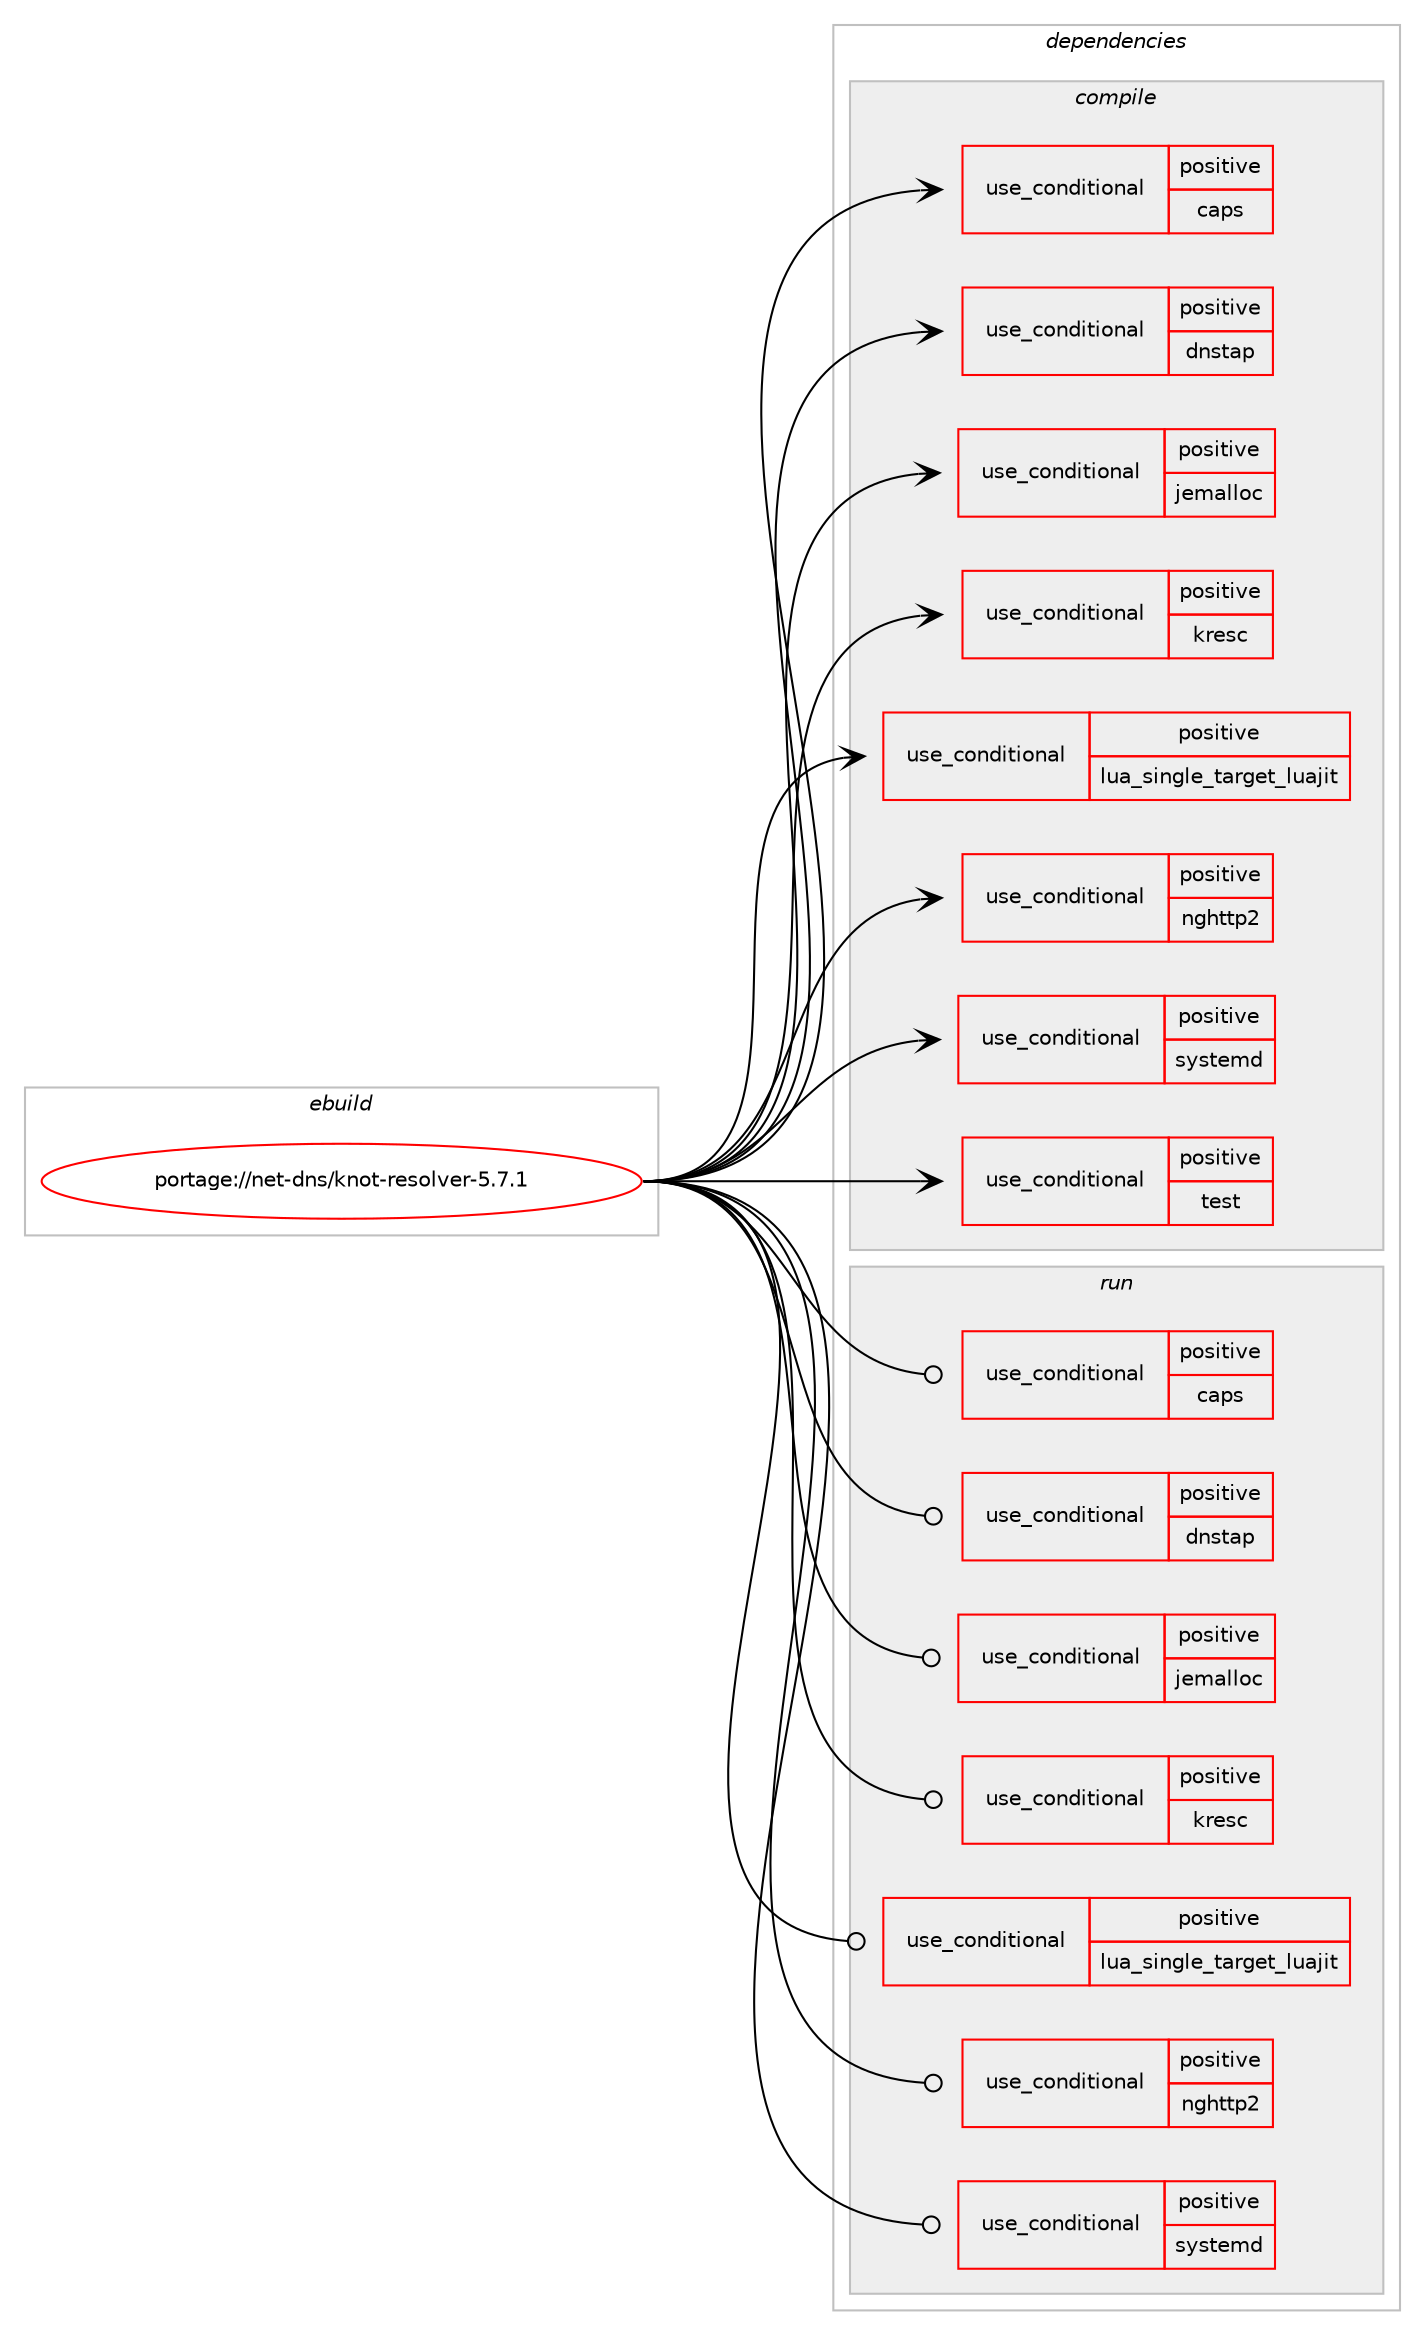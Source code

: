digraph prolog {

# *************
# Graph options
# *************

newrank=true;
concentrate=true;
compound=true;
graph [rankdir=LR,fontname=Helvetica,fontsize=10,ranksep=1.5];#, ranksep=2.5, nodesep=0.2];
edge  [arrowhead=vee];
node  [fontname=Helvetica,fontsize=10];

# **********
# The ebuild
# **********

subgraph cluster_leftcol {
color=gray;
rank=same;
label=<<i>ebuild</i>>;
id [label="portage://net-dns/knot-resolver-5.7.1", color=red, width=4, href="../net-dns/knot-resolver-5.7.1.svg"];
}

# ****************
# The dependencies
# ****************

subgraph cluster_midcol {
color=gray;
label=<<i>dependencies</i>>;
subgraph cluster_compile {
fillcolor="#eeeeee";
style=filled;
label=<<i>compile</i>>;
subgraph cond951 {
dependency1128 [label=<<TABLE BORDER="0" CELLBORDER="1" CELLSPACING="0" CELLPADDING="4"><TR><TD ROWSPAN="3" CELLPADDING="10">use_conditional</TD></TR><TR><TD>positive</TD></TR><TR><TD>caps</TD></TR></TABLE>>, shape=none, color=red];
# *** BEGIN UNKNOWN DEPENDENCY TYPE (TODO) ***
# dependency1128 -> package_dependency(portage://net-dns/knot-resolver-5.7.1,install,no,sys-libs,libcap-ng,none,[,,],[],[])
# *** END UNKNOWN DEPENDENCY TYPE (TODO) ***

}
id:e -> dependency1128:w [weight=20,style="solid",arrowhead="vee"];
subgraph cond952 {
dependency1129 [label=<<TABLE BORDER="0" CELLBORDER="1" CELLSPACING="0" CELLPADDING="4"><TR><TD ROWSPAN="3" CELLPADDING="10">use_conditional</TD></TR><TR><TD>positive</TD></TR><TR><TD>dnstap</TD></TR></TABLE>>, shape=none, color=red];
# *** BEGIN UNKNOWN DEPENDENCY TYPE (TODO) ***
# dependency1129 -> package_dependency(portage://net-dns/knot-resolver-5.7.1,install,no,dev-libs,fstrm,none,[,,],[],[])
# *** END UNKNOWN DEPENDENCY TYPE (TODO) ***

# *** BEGIN UNKNOWN DEPENDENCY TYPE (TODO) ***
# dependency1129 -> package_dependency(portage://net-dns/knot-resolver-5.7.1,install,no,dev-libs,protobuf-c,none,[,,],any_same_slot,[])
# *** END UNKNOWN DEPENDENCY TYPE (TODO) ***

}
id:e -> dependency1129:w [weight=20,style="solid",arrowhead="vee"];
subgraph cond953 {
dependency1130 [label=<<TABLE BORDER="0" CELLBORDER="1" CELLSPACING="0" CELLPADDING="4"><TR><TD ROWSPAN="3" CELLPADDING="10">use_conditional</TD></TR><TR><TD>positive</TD></TR><TR><TD>jemalloc</TD></TR></TABLE>>, shape=none, color=red];
# *** BEGIN UNKNOWN DEPENDENCY TYPE (TODO) ***
# dependency1130 -> package_dependency(portage://net-dns/knot-resolver-5.7.1,install,no,dev-libs,jemalloc,none,[,,],any_same_slot,[])
# *** END UNKNOWN DEPENDENCY TYPE (TODO) ***

}
id:e -> dependency1130:w [weight=20,style="solid",arrowhead="vee"];
subgraph cond954 {
dependency1131 [label=<<TABLE BORDER="0" CELLBORDER="1" CELLSPACING="0" CELLPADDING="4"><TR><TD ROWSPAN="3" CELLPADDING="10">use_conditional</TD></TR><TR><TD>positive</TD></TR><TR><TD>kresc</TD></TR></TABLE>>, shape=none, color=red];
# *** BEGIN UNKNOWN DEPENDENCY TYPE (TODO) ***
# dependency1131 -> package_dependency(portage://net-dns/knot-resolver-5.7.1,install,no,dev-libs,libedit,none,[,,],[],[])
# *** END UNKNOWN DEPENDENCY TYPE (TODO) ***

}
id:e -> dependency1131:w [weight=20,style="solid",arrowhead="vee"];
subgraph cond955 {
dependency1132 [label=<<TABLE BORDER="0" CELLBORDER="1" CELLSPACING="0" CELLPADDING="4"><TR><TD ROWSPAN="3" CELLPADDING="10">use_conditional</TD></TR><TR><TD>positive</TD></TR><TR><TD>lua_single_target_luajit</TD></TR></TABLE>>, shape=none, color=red];
# *** BEGIN UNKNOWN DEPENDENCY TYPE (TODO) ***
# dependency1132 -> package_dependency(portage://net-dns/knot-resolver-5.7.1,install,no,dev-lang,luajit,none,[,,],any_same_slot,[])
# *** END UNKNOWN DEPENDENCY TYPE (TODO) ***

}
id:e -> dependency1132:w [weight=20,style="solid",arrowhead="vee"];
subgraph cond956 {
dependency1133 [label=<<TABLE BORDER="0" CELLBORDER="1" CELLSPACING="0" CELLPADDING="4"><TR><TD ROWSPAN="3" CELLPADDING="10">use_conditional</TD></TR><TR><TD>positive</TD></TR><TR><TD>nghttp2</TD></TR></TABLE>>, shape=none, color=red];
# *** BEGIN UNKNOWN DEPENDENCY TYPE (TODO) ***
# dependency1133 -> package_dependency(portage://net-dns/knot-resolver-5.7.1,install,no,net-libs,nghttp2,none,[,,],any_same_slot,[])
# *** END UNKNOWN DEPENDENCY TYPE (TODO) ***

}
id:e -> dependency1133:w [weight=20,style="solid",arrowhead="vee"];
subgraph cond957 {
dependency1134 [label=<<TABLE BORDER="0" CELLBORDER="1" CELLSPACING="0" CELLPADDING="4"><TR><TD ROWSPAN="3" CELLPADDING="10">use_conditional</TD></TR><TR><TD>positive</TD></TR><TR><TD>systemd</TD></TR></TABLE>>, shape=none, color=red];
# *** BEGIN UNKNOWN DEPENDENCY TYPE (TODO) ***
# dependency1134 -> package_dependency(portage://net-dns/knot-resolver-5.7.1,install,no,sys-apps,systemd,none,[,,],any_same_slot,[])
# *** END UNKNOWN DEPENDENCY TYPE (TODO) ***

}
id:e -> dependency1134:w [weight=20,style="solid",arrowhead="vee"];
subgraph cond958 {
dependency1135 [label=<<TABLE BORDER="0" CELLBORDER="1" CELLSPACING="0" CELLPADDING="4"><TR><TD ROWSPAN="3" CELLPADDING="10">use_conditional</TD></TR><TR><TD>positive</TD></TR><TR><TD>test</TD></TR></TABLE>>, shape=none, color=red];
# *** BEGIN UNKNOWN DEPENDENCY TYPE (TODO) ***
# dependency1135 -> package_dependency(portage://net-dns/knot-resolver-5.7.1,install,no,dev-util,cmocka,none,[,,],[],[])
# *** END UNKNOWN DEPENDENCY TYPE (TODO) ***

}
id:e -> dependency1135:w [weight=20,style="solid",arrowhead="vee"];
# *** BEGIN UNKNOWN DEPENDENCY TYPE (TODO) ***
# id -> package_dependency(portage://net-dns/knot-resolver-5.7.1,install,no,acct-group,knot-resolver,none,[,,],[],[])
# *** END UNKNOWN DEPENDENCY TYPE (TODO) ***

# *** BEGIN UNKNOWN DEPENDENCY TYPE (TODO) ***
# id -> package_dependency(portage://net-dns/knot-resolver-5.7.1,install,no,acct-user,knot-resolver,none,[,,],[],[])
# *** END UNKNOWN DEPENDENCY TYPE (TODO) ***

# *** BEGIN UNKNOWN DEPENDENCY TYPE (TODO) ***
# id -> package_dependency(portage://net-dns/knot-resolver-5.7.1,install,no,dev-db,lmdb,none,[,,],any_same_slot,[])
# *** END UNKNOWN DEPENDENCY TYPE (TODO) ***

# *** BEGIN UNKNOWN DEPENDENCY TYPE (TODO) ***
# id -> package_dependency(portage://net-dns/knot-resolver-5.7.1,install,no,dev-libs,libuv,none,[,,],any_same_slot,[])
# *** END UNKNOWN DEPENDENCY TYPE (TODO) ***

# *** BEGIN UNKNOWN DEPENDENCY TYPE (TODO) ***
# id -> package_dependency(portage://net-dns/knot-resolver-5.7.1,install,no,net-dns,knot,none,[,,],any_same_slot,[])
# *** END UNKNOWN DEPENDENCY TYPE (TODO) ***

# *** BEGIN UNKNOWN DEPENDENCY TYPE (TODO) ***
# id -> package_dependency(portage://net-dns/knot-resolver-5.7.1,install,no,net-libs,gnutls,none,[,,],any_same_slot,[])
# *** END UNKNOWN DEPENDENCY TYPE (TODO) ***

}
subgraph cluster_compileandrun {
fillcolor="#eeeeee";
style=filled;
label=<<i>compile and run</i>>;
}
subgraph cluster_run {
fillcolor="#eeeeee";
style=filled;
label=<<i>run</i>>;
subgraph cond959 {
dependency1136 [label=<<TABLE BORDER="0" CELLBORDER="1" CELLSPACING="0" CELLPADDING="4"><TR><TD ROWSPAN="3" CELLPADDING="10">use_conditional</TD></TR><TR><TD>positive</TD></TR><TR><TD>caps</TD></TR></TABLE>>, shape=none, color=red];
# *** BEGIN UNKNOWN DEPENDENCY TYPE (TODO) ***
# dependency1136 -> package_dependency(portage://net-dns/knot-resolver-5.7.1,run,no,sys-libs,libcap-ng,none,[,,],[],[])
# *** END UNKNOWN DEPENDENCY TYPE (TODO) ***

}
id:e -> dependency1136:w [weight=20,style="solid",arrowhead="odot"];
subgraph cond960 {
dependency1137 [label=<<TABLE BORDER="0" CELLBORDER="1" CELLSPACING="0" CELLPADDING="4"><TR><TD ROWSPAN="3" CELLPADDING="10">use_conditional</TD></TR><TR><TD>positive</TD></TR><TR><TD>dnstap</TD></TR></TABLE>>, shape=none, color=red];
# *** BEGIN UNKNOWN DEPENDENCY TYPE (TODO) ***
# dependency1137 -> package_dependency(portage://net-dns/knot-resolver-5.7.1,run,no,dev-libs,fstrm,none,[,,],[],[])
# *** END UNKNOWN DEPENDENCY TYPE (TODO) ***

# *** BEGIN UNKNOWN DEPENDENCY TYPE (TODO) ***
# dependency1137 -> package_dependency(portage://net-dns/knot-resolver-5.7.1,run,no,dev-libs,protobuf-c,none,[,,],any_same_slot,[])
# *** END UNKNOWN DEPENDENCY TYPE (TODO) ***

}
id:e -> dependency1137:w [weight=20,style="solid",arrowhead="odot"];
subgraph cond961 {
dependency1138 [label=<<TABLE BORDER="0" CELLBORDER="1" CELLSPACING="0" CELLPADDING="4"><TR><TD ROWSPAN="3" CELLPADDING="10">use_conditional</TD></TR><TR><TD>positive</TD></TR><TR><TD>jemalloc</TD></TR></TABLE>>, shape=none, color=red];
# *** BEGIN UNKNOWN DEPENDENCY TYPE (TODO) ***
# dependency1138 -> package_dependency(portage://net-dns/knot-resolver-5.7.1,run,no,dev-libs,jemalloc,none,[,,],any_same_slot,[])
# *** END UNKNOWN DEPENDENCY TYPE (TODO) ***

}
id:e -> dependency1138:w [weight=20,style="solid",arrowhead="odot"];
subgraph cond962 {
dependency1139 [label=<<TABLE BORDER="0" CELLBORDER="1" CELLSPACING="0" CELLPADDING="4"><TR><TD ROWSPAN="3" CELLPADDING="10">use_conditional</TD></TR><TR><TD>positive</TD></TR><TR><TD>kresc</TD></TR></TABLE>>, shape=none, color=red];
# *** BEGIN UNKNOWN DEPENDENCY TYPE (TODO) ***
# dependency1139 -> package_dependency(portage://net-dns/knot-resolver-5.7.1,run,no,dev-libs,libedit,none,[,,],[],[])
# *** END UNKNOWN DEPENDENCY TYPE (TODO) ***

}
id:e -> dependency1139:w [weight=20,style="solid",arrowhead="odot"];
subgraph cond963 {
dependency1140 [label=<<TABLE BORDER="0" CELLBORDER="1" CELLSPACING="0" CELLPADDING="4"><TR><TD ROWSPAN="3" CELLPADDING="10">use_conditional</TD></TR><TR><TD>positive</TD></TR><TR><TD>lua_single_target_luajit</TD></TR></TABLE>>, shape=none, color=red];
# *** BEGIN UNKNOWN DEPENDENCY TYPE (TODO) ***
# dependency1140 -> package_dependency(portage://net-dns/knot-resolver-5.7.1,run,no,dev-lang,luajit,none,[,,],any_same_slot,[])
# *** END UNKNOWN DEPENDENCY TYPE (TODO) ***

}
id:e -> dependency1140:w [weight=20,style="solid",arrowhead="odot"];
subgraph cond964 {
dependency1141 [label=<<TABLE BORDER="0" CELLBORDER="1" CELLSPACING="0" CELLPADDING="4"><TR><TD ROWSPAN="3" CELLPADDING="10">use_conditional</TD></TR><TR><TD>positive</TD></TR><TR><TD>nghttp2</TD></TR></TABLE>>, shape=none, color=red];
# *** BEGIN UNKNOWN DEPENDENCY TYPE (TODO) ***
# dependency1141 -> package_dependency(portage://net-dns/knot-resolver-5.7.1,run,no,net-libs,nghttp2,none,[,,],any_same_slot,[])
# *** END UNKNOWN DEPENDENCY TYPE (TODO) ***

}
id:e -> dependency1141:w [weight=20,style="solid",arrowhead="odot"];
subgraph cond965 {
dependency1142 [label=<<TABLE BORDER="0" CELLBORDER="1" CELLSPACING="0" CELLPADDING="4"><TR><TD ROWSPAN="3" CELLPADDING="10">use_conditional</TD></TR><TR><TD>positive</TD></TR><TR><TD>systemd</TD></TR></TABLE>>, shape=none, color=red];
# *** BEGIN UNKNOWN DEPENDENCY TYPE (TODO) ***
# dependency1142 -> package_dependency(portage://net-dns/knot-resolver-5.7.1,run,no,sys-apps,systemd,none,[,,],any_same_slot,[])
# *** END UNKNOWN DEPENDENCY TYPE (TODO) ***

}
id:e -> dependency1142:w [weight=20,style="solid",arrowhead="odot"];
# *** BEGIN UNKNOWN DEPENDENCY TYPE (TODO) ***
# id -> package_dependency(portage://net-dns/knot-resolver-5.7.1,run,no,acct-group,knot-resolver,none,[,,],[],[])
# *** END UNKNOWN DEPENDENCY TYPE (TODO) ***

# *** BEGIN UNKNOWN DEPENDENCY TYPE (TODO) ***
# id -> package_dependency(portage://net-dns/knot-resolver-5.7.1,run,no,acct-user,knot-resolver,none,[,,],[],[])
# *** END UNKNOWN DEPENDENCY TYPE (TODO) ***

# *** BEGIN UNKNOWN DEPENDENCY TYPE (TODO) ***
# id -> package_dependency(portage://net-dns/knot-resolver-5.7.1,run,no,dev-db,lmdb,none,[,,],any_same_slot,[])
# *** END UNKNOWN DEPENDENCY TYPE (TODO) ***

# *** BEGIN UNKNOWN DEPENDENCY TYPE (TODO) ***
# id -> package_dependency(portage://net-dns/knot-resolver-5.7.1,run,no,dev-libs,libuv,none,[,,],any_same_slot,[])
# *** END UNKNOWN DEPENDENCY TYPE (TODO) ***

# *** BEGIN UNKNOWN DEPENDENCY TYPE (TODO) ***
# id -> package_dependency(portage://net-dns/knot-resolver-5.7.1,run,no,net-dns,knot,none,[,,],any_same_slot,[])
# *** END UNKNOWN DEPENDENCY TYPE (TODO) ***

# *** BEGIN UNKNOWN DEPENDENCY TYPE (TODO) ***
# id -> package_dependency(portage://net-dns/knot-resolver-5.7.1,run,no,net-libs,gnutls,none,[,,],any_same_slot,[])
# *** END UNKNOWN DEPENDENCY TYPE (TODO) ***

# *** BEGIN UNKNOWN DEPENDENCY TYPE (TODO) ***
# id -> package_dependency(portage://net-dns/knot-resolver-5.7.1,run,no,virtual,tmpfiles,none,[,,],[],[])
# *** END UNKNOWN DEPENDENCY TYPE (TODO) ***

}
}

# **************
# The candidates
# **************

subgraph cluster_choices {
rank=same;
color=gray;
label=<<i>candidates</i>>;

}

}
